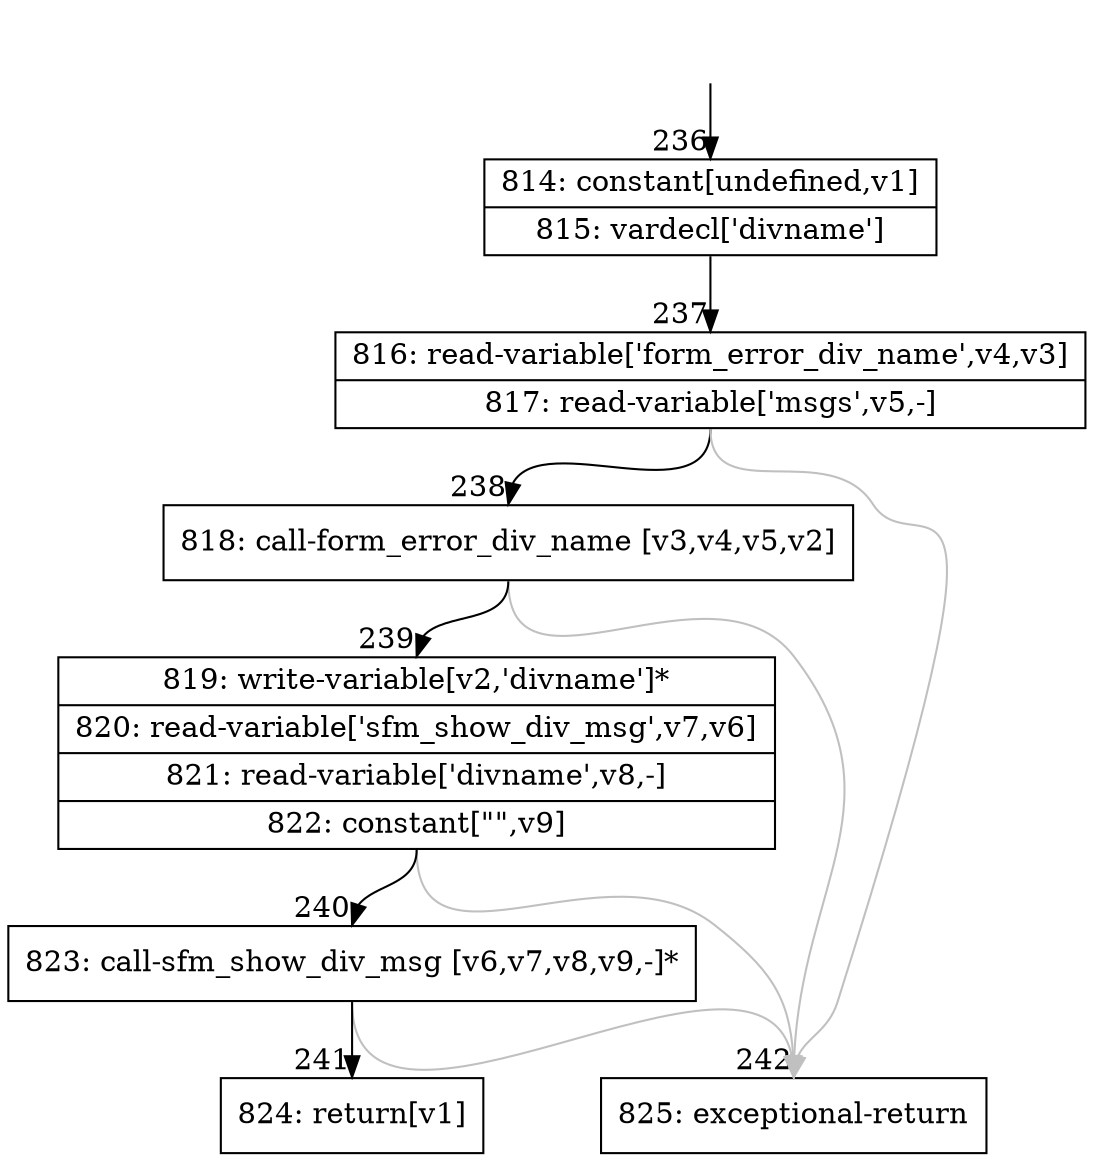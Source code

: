 digraph {
rankdir="TD"
BB_entry26[shape=none,label=""];
BB_entry26 -> BB236 [tailport=s, headport=n, headlabel="    236"]
BB236 [shape=record label="{814: constant[undefined,v1]|815: vardecl['divname']}" ] 
BB236 -> BB237 [tailport=s, headport=n, headlabel="      237"]
BB237 [shape=record label="{816: read-variable['form_error_div_name',v4,v3]|817: read-variable['msgs',v5,-]}" ] 
BB237 -> BB238 [tailport=s, headport=n, headlabel="      238"]
BB237 -> BB242 [tailport=s, headport=n, color=gray, headlabel="      242"]
BB238 [shape=record label="{818: call-form_error_div_name [v3,v4,v5,v2]}" ] 
BB238 -> BB239 [tailport=s, headport=n, headlabel="      239"]
BB238 -> BB242 [tailport=s, headport=n, color=gray]
BB239 [shape=record label="{819: write-variable[v2,'divname']*|820: read-variable['sfm_show_div_msg',v7,v6]|821: read-variable['divname',v8,-]|822: constant[\"\",v9]}" ] 
BB239 -> BB240 [tailport=s, headport=n, headlabel="      240"]
BB239 -> BB242 [tailport=s, headport=n, color=gray]
BB240 [shape=record label="{823: call-sfm_show_div_msg [v6,v7,v8,v9,-]*}" ] 
BB240 -> BB241 [tailport=s, headport=n, headlabel="      241"]
BB240 -> BB242 [tailport=s, headport=n, color=gray]
BB241 [shape=record label="{824: return[v1]}" ] 
BB242 [shape=record label="{825: exceptional-return}" ] 
//#$~ 346
}
